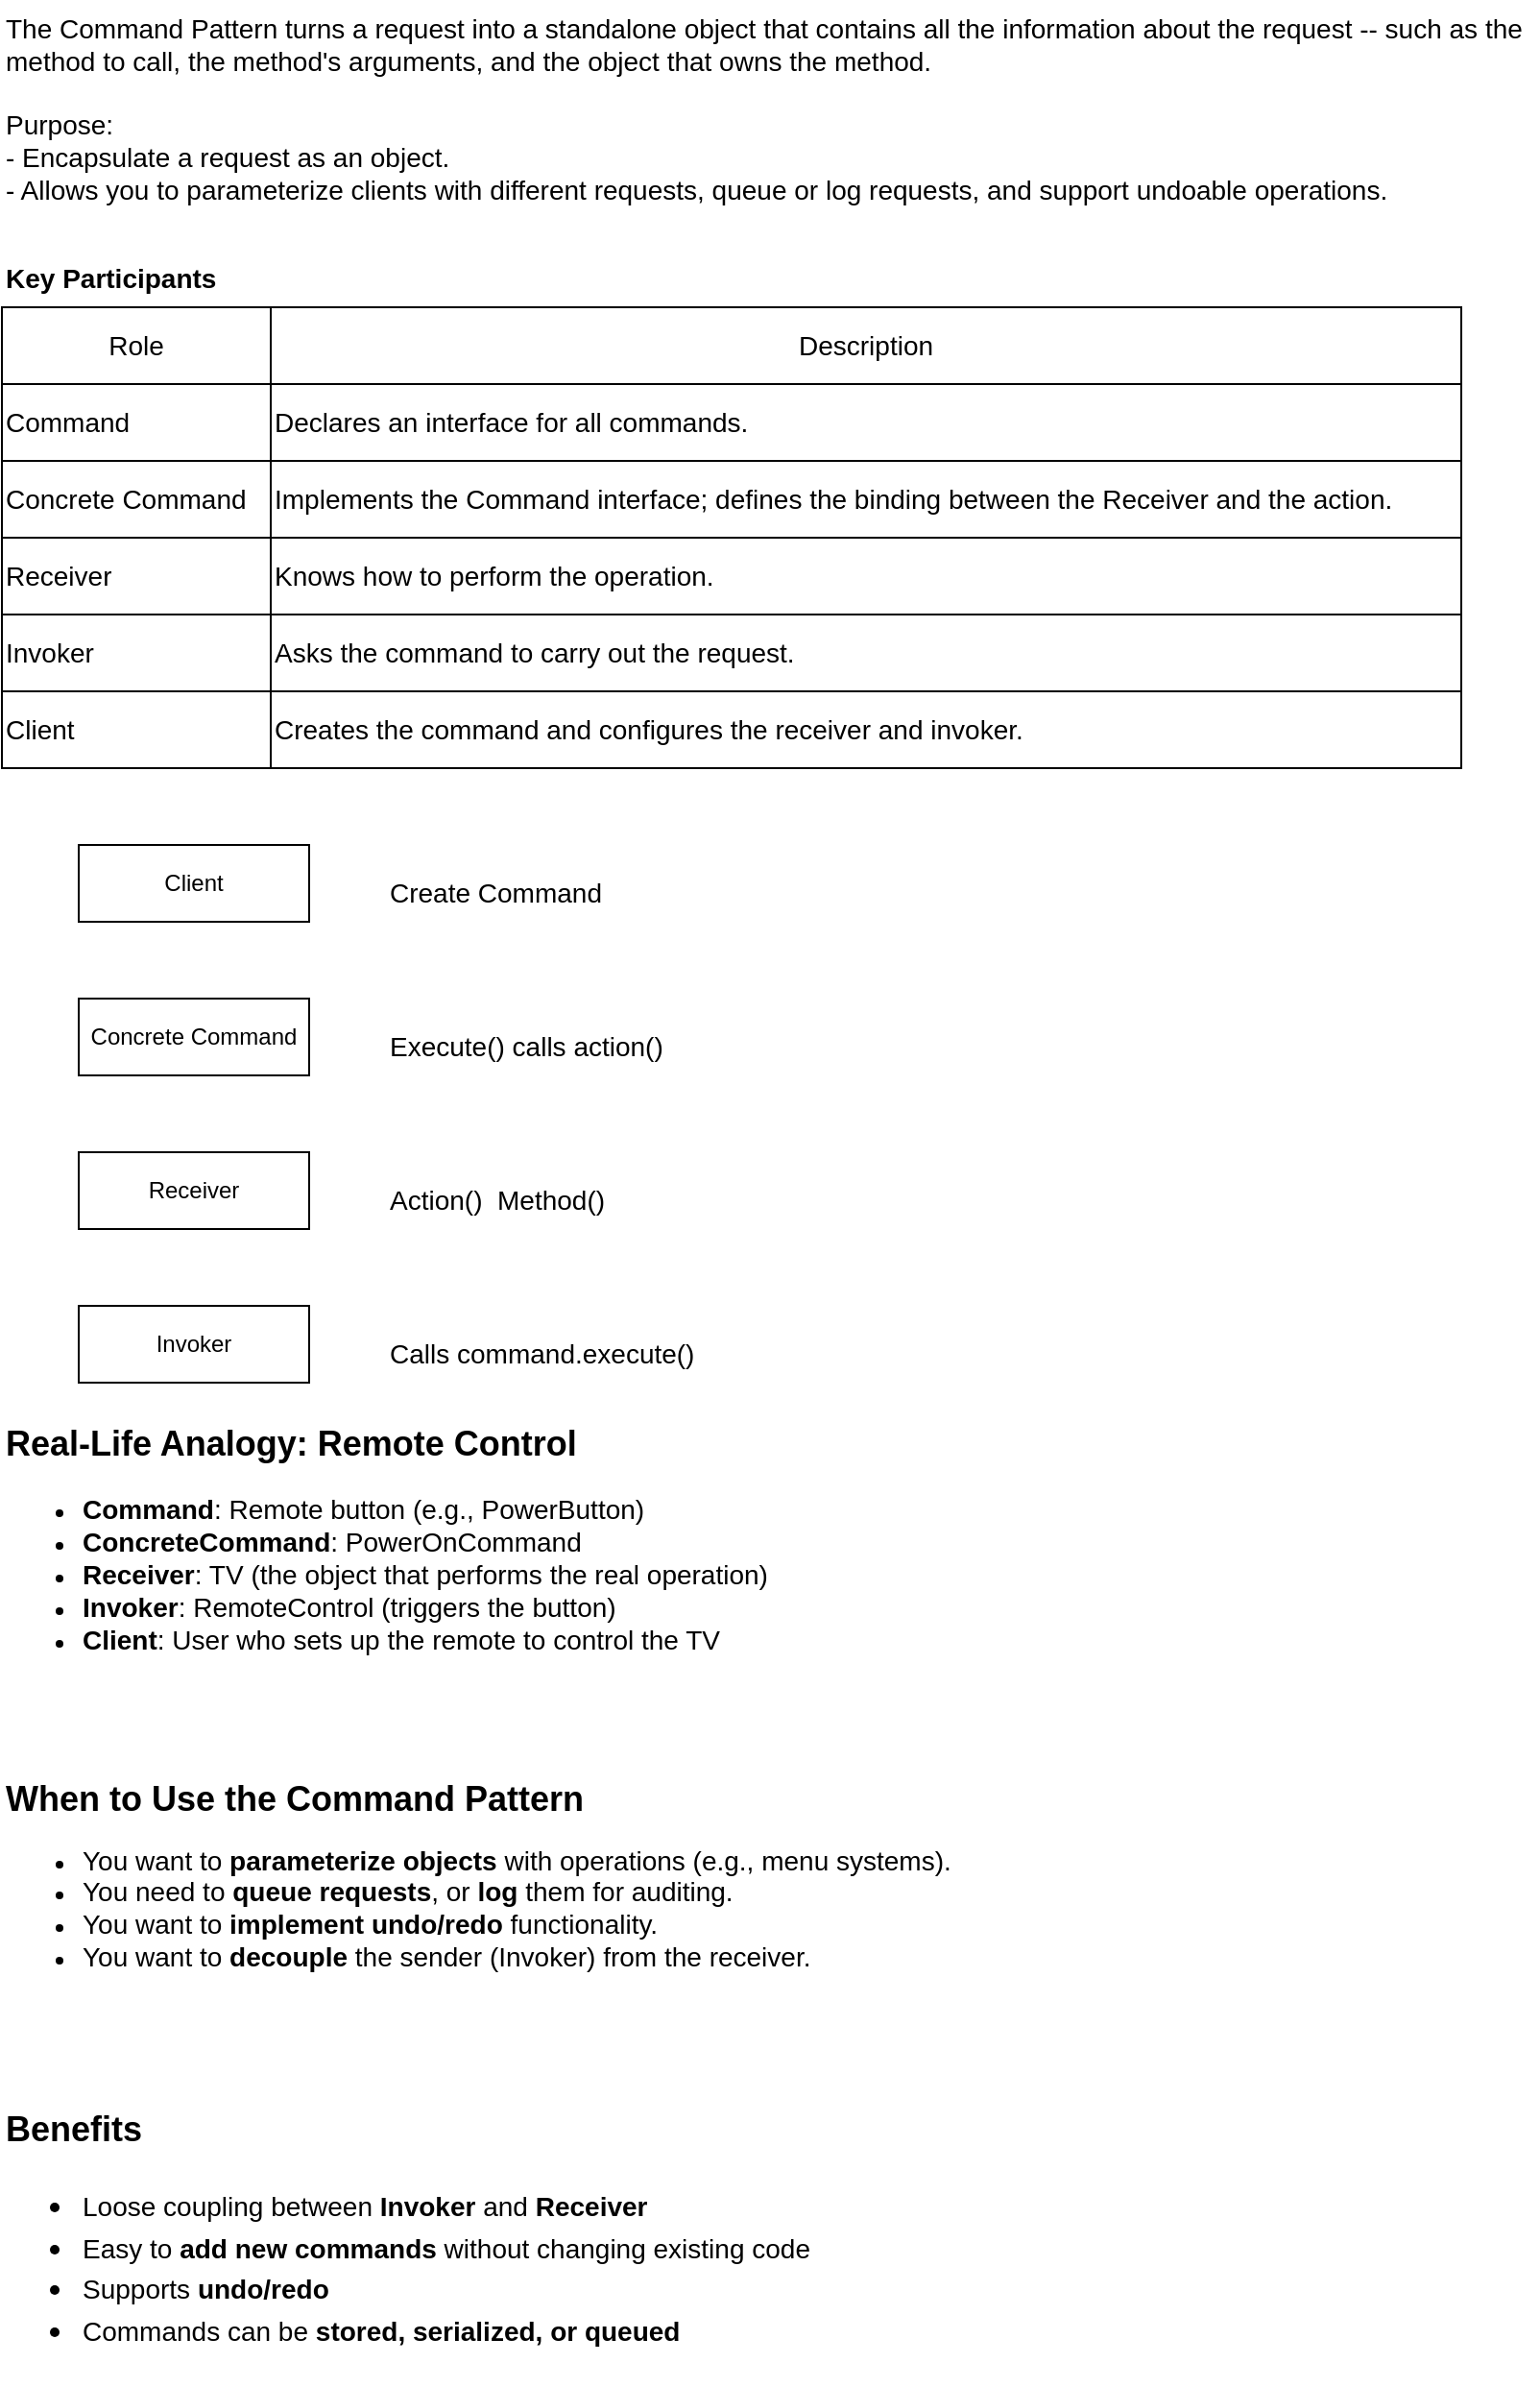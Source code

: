 <mxfile version="28.1.1">
  <diagram name="Page-1" id="tlizApVb3Lmp3QC3Klox">
    <mxGraphModel dx="1034" dy="570" grid="1" gridSize="10" guides="1" tooltips="1" connect="1" arrows="1" fold="1" page="1" pageScale="1" pageWidth="850" pageHeight="1100" math="0" shadow="0">
      <root>
        <mxCell id="0" />
        <mxCell id="1" parent="0" />
        <mxCell id="IFPszP2dh0mQ25aJr4DG-1" value="The Command Pattern turns a request into a standalone object that contains all the information about the request -- such as the method to call, the method&#39;s arguments, and the object that owns the method.&#xa;&#xa;Purpose:&#xa;- Encapsulate a request as an object.&#xa;- Allows you to parameterize clients with different requests, queue or log requests, and support undoable operations." style="text;whiteSpace=wrap;fontSize=14;" vertex="1" parent="1">
          <mxGeometry x="40" y="40" width="800" height="120" as="geometry" />
        </mxCell>
        <mxCell id="IFPszP2dh0mQ25aJr4DG-2" value="&lt;b&gt;Key Participants&lt;/b&gt;" style="text;html=1;align=left;verticalAlign=middle;whiteSpace=wrap;rounded=0;fontSize=14;" vertex="1" parent="1">
          <mxGeometry x="40" y="170" width="800" height="30" as="geometry" />
        </mxCell>
        <mxCell id="IFPszP2dh0mQ25aJr4DG-3" value="" style="shape=table;startSize=0;container=1;collapsible=0;childLayout=tableLayout;" vertex="1" parent="1">
          <mxGeometry x="40" y="200" width="760" height="240" as="geometry" />
        </mxCell>
        <mxCell id="IFPszP2dh0mQ25aJr4DG-4" value="" style="shape=tableRow;horizontal=0;startSize=0;swimlaneHead=0;swimlaneBody=0;strokeColor=inherit;top=0;left=0;bottom=0;right=0;collapsible=0;dropTarget=0;fillColor=none;points=[[0,0.5],[1,0.5]];portConstraint=eastwest;" vertex="1" parent="IFPszP2dh0mQ25aJr4DG-3">
          <mxGeometry width="760" height="40" as="geometry" />
        </mxCell>
        <mxCell id="IFPszP2dh0mQ25aJr4DG-5" value="&lt;font style=&quot;font-size: 14px;&quot;&gt;Role&lt;/font&gt;" style="shape=partialRectangle;html=1;whiteSpace=wrap;connectable=0;strokeColor=inherit;overflow=hidden;fillColor=none;top=0;left=0;bottom=0;right=0;pointerEvents=1;" vertex="1" parent="IFPszP2dh0mQ25aJr4DG-4">
          <mxGeometry width="140" height="40" as="geometry">
            <mxRectangle width="140" height="40" as="alternateBounds" />
          </mxGeometry>
        </mxCell>
        <mxCell id="IFPszP2dh0mQ25aJr4DG-6" value="&lt;font style=&quot;font-size: 14px;&quot;&gt;Description&lt;/font&gt;" style="shape=partialRectangle;html=1;whiteSpace=wrap;connectable=0;strokeColor=inherit;overflow=hidden;fillColor=none;top=0;left=0;bottom=0;right=0;pointerEvents=1;" vertex="1" parent="IFPszP2dh0mQ25aJr4DG-4">
          <mxGeometry x="140" width="620" height="40" as="geometry">
            <mxRectangle width="620" height="40" as="alternateBounds" />
          </mxGeometry>
        </mxCell>
        <mxCell id="IFPszP2dh0mQ25aJr4DG-7" value="" style="shape=tableRow;horizontal=0;startSize=0;swimlaneHead=0;swimlaneBody=0;strokeColor=inherit;top=0;left=0;bottom=0;right=0;collapsible=0;dropTarget=0;fillColor=none;points=[[0,0.5],[1,0.5]];portConstraint=eastwest;" vertex="1" parent="IFPszP2dh0mQ25aJr4DG-3">
          <mxGeometry y="40" width="760" height="40" as="geometry" />
        </mxCell>
        <mxCell id="IFPszP2dh0mQ25aJr4DG-8" value="Command" style="shape=partialRectangle;html=1;whiteSpace=wrap;connectable=0;strokeColor=inherit;overflow=hidden;fillColor=none;top=0;left=0;bottom=0;right=0;pointerEvents=1;fontSize=14;align=left;" vertex="1" parent="IFPszP2dh0mQ25aJr4DG-7">
          <mxGeometry width="140" height="40" as="geometry">
            <mxRectangle width="140" height="40" as="alternateBounds" />
          </mxGeometry>
        </mxCell>
        <mxCell id="IFPszP2dh0mQ25aJr4DG-9" value="&lt;font style=&quot;font-size: 14px;&quot;&gt;Declares an interface for all commands.&lt;/font&gt;" style="shape=partialRectangle;html=1;whiteSpace=wrap;connectable=0;strokeColor=inherit;overflow=hidden;fillColor=none;top=0;left=0;bottom=0;right=0;pointerEvents=1;align=left;" vertex="1" parent="IFPszP2dh0mQ25aJr4DG-7">
          <mxGeometry x="140" width="620" height="40" as="geometry">
            <mxRectangle width="620" height="40" as="alternateBounds" />
          </mxGeometry>
        </mxCell>
        <mxCell id="IFPszP2dh0mQ25aJr4DG-10" value="" style="shape=tableRow;horizontal=0;startSize=0;swimlaneHead=0;swimlaneBody=0;strokeColor=inherit;top=0;left=0;bottom=0;right=0;collapsible=0;dropTarget=0;fillColor=none;points=[[0,0.5],[1,0.5]];portConstraint=eastwest;" vertex="1" parent="IFPszP2dh0mQ25aJr4DG-3">
          <mxGeometry y="80" width="760" height="40" as="geometry" />
        </mxCell>
        <mxCell id="IFPszP2dh0mQ25aJr4DG-11" value="Concrete Command" style="shape=partialRectangle;html=1;whiteSpace=wrap;connectable=0;strokeColor=inherit;overflow=hidden;fillColor=none;top=0;left=0;bottom=0;right=0;pointerEvents=1;fontSize=14;align=left;" vertex="1" parent="IFPszP2dh0mQ25aJr4DG-10">
          <mxGeometry width="140" height="40" as="geometry">
            <mxRectangle width="140" height="40" as="alternateBounds" />
          </mxGeometry>
        </mxCell>
        <mxCell id="IFPszP2dh0mQ25aJr4DG-12" value="&lt;font style=&quot;font-size: 14px;&quot;&gt;Implements the Command interface; defines the binding between the Receiver and the action.&lt;/font&gt;" style="shape=partialRectangle;html=1;whiteSpace=wrap;connectable=0;strokeColor=inherit;overflow=hidden;fillColor=none;top=0;left=0;bottom=0;right=0;pointerEvents=1;align=left;" vertex="1" parent="IFPszP2dh0mQ25aJr4DG-10">
          <mxGeometry x="140" width="620" height="40" as="geometry">
            <mxRectangle width="620" height="40" as="alternateBounds" />
          </mxGeometry>
        </mxCell>
        <mxCell id="IFPszP2dh0mQ25aJr4DG-13" value="" style="shape=tableRow;horizontal=0;startSize=0;swimlaneHead=0;swimlaneBody=0;strokeColor=inherit;top=0;left=0;bottom=0;right=0;collapsible=0;dropTarget=0;fillColor=none;points=[[0,0.5],[1,0.5]];portConstraint=eastwest;" vertex="1" parent="IFPszP2dh0mQ25aJr4DG-3">
          <mxGeometry y="120" width="760" height="40" as="geometry" />
        </mxCell>
        <mxCell id="IFPszP2dh0mQ25aJr4DG-14" value="&lt;font style=&quot;font-size: 14px;&quot;&gt;Receiver&lt;/font&gt;" style="shape=partialRectangle;html=1;whiteSpace=wrap;connectable=0;strokeColor=inherit;overflow=hidden;fillColor=none;top=0;left=0;bottom=0;right=0;pointerEvents=1;align=left;" vertex="1" parent="IFPszP2dh0mQ25aJr4DG-13">
          <mxGeometry width="140" height="40" as="geometry">
            <mxRectangle width="140" height="40" as="alternateBounds" />
          </mxGeometry>
        </mxCell>
        <mxCell id="IFPszP2dh0mQ25aJr4DG-15" value="Knows how to perform the operation." style="shape=partialRectangle;html=1;whiteSpace=wrap;connectable=0;strokeColor=inherit;overflow=hidden;fillColor=none;top=0;left=0;bottom=0;right=0;pointerEvents=1;align=left;fontSize=14;" vertex="1" parent="IFPszP2dh0mQ25aJr4DG-13">
          <mxGeometry x="140" width="620" height="40" as="geometry">
            <mxRectangle width="620" height="40" as="alternateBounds" />
          </mxGeometry>
        </mxCell>
        <mxCell id="IFPszP2dh0mQ25aJr4DG-16" value="" style="shape=tableRow;horizontal=0;startSize=0;swimlaneHead=0;swimlaneBody=0;strokeColor=inherit;top=0;left=0;bottom=0;right=0;collapsible=0;dropTarget=0;fillColor=none;points=[[0,0.5],[1,0.5]];portConstraint=eastwest;" vertex="1" parent="IFPszP2dh0mQ25aJr4DG-3">
          <mxGeometry y="160" width="760" height="40" as="geometry" />
        </mxCell>
        <mxCell id="IFPszP2dh0mQ25aJr4DG-17" value="&lt;font style=&quot;font-size: 14px;&quot;&gt;Invoker&lt;/font&gt;" style="shape=partialRectangle;html=1;whiteSpace=wrap;connectable=0;strokeColor=inherit;overflow=hidden;fillColor=none;top=0;left=0;bottom=0;right=0;pointerEvents=1;align=left;" vertex="1" parent="IFPszP2dh0mQ25aJr4DG-16">
          <mxGeometry width="140" height="40" as="geometry">
            <mxRectangle width="140" height="40" as="alternateBounds" />
          </mxGeometry>
        </mxCell>
        <mxCell id="IFPszP2dh0mQ25aJr4DG-18" value="Asks the command to carry out the request." style="shape=partialRectangle;html=1;whiteSpace=wrap;connectable=0;strokeColor=inherit;overflow=hidden;fillColor=none;top=0;left=0;bottom=0;right=0;pointerEvents=1;align=left;fontSize=14;" vertex="1" parent="IFPszP2dh0mQ25aJr4DG-16">
          <mxGeometry x="140" width="620" height="40" as="geometry">
            <mxRectangle width="620" height="40" as="alternateBounds" />
          </mxGeometry>
        </mxCell>
        <mxCell id="IFPszP2dh0mQ25aJr4DG-19" value="" style="shape=tableRow;horizontal=0;startSize=0;swimlaneHead=0;swimlaneBody=0;strokeColor=inherit;top=0;left=0;bottom=0;right=0;collapsible=0;dropTarget=0;fillColor=none;points=[[0,0.5],[1,0.5]];portConstraint=eastwest;" vertex="1" parent="IFPszP2dh0mQ25aJr4DG-3">
          <mxGeometry y="200" width="760" height="40" as="geometry" />
        </mxCell>
        <mxCell id="IFPszP2dh0mQ25aJr4DG-20" value="&lt;font style=&quot;font-size: 14px;&quot;&gt;Client&lt;/font&gt;" style="shape=partialRectangle;html=1;whiteSpace=wrap;connectable=0;strokeColor=inherit;overflow=hidden;fillColor=none;top=0;left=0;bottom=0;right=0;pointerEvents=1;align=left;" vertex="1" parent="IFPszP2dh0mQ25aJr4DG-19">
          <mxGeometry width="140" height="40" as="geometry">
            <mxRectangle width="140" height="40" as="alternateBounds" />
          </mxGeometry>
        </mxCell>
        <mxCell id="IFPszP2dh0mQ25aJr4DG-21" value="Creates the command and configures the receiver and invoker." style="shape=partialRectangle;html=1;whiteSpace=wrap;connectable=0;strokeColor=inherit;overflow=hidden;fillColor=none;top=0;left=0;bottom=0;right=0;pointerEvents=1;align=left;fontSize=14;" vertex="1" parent="IFPszP2dh0mQ25aJr4DG-19">
          <mxGeometry x="140" width="620" height="40" as="geometry">
            <mxRectangle width="620" height="40" as="alternateBounds" />
          </mxGeometry>
        </mxCell>
        <mxCell id="IFPszP2dh0mQ25aJr4DG-26" value="Client" style="html=1;whiteSpace=wrap;" vertex="1" parent="1">
          <mxGeometry x="80" y="480" width="120" height="40" as="geometry" />
        </mxCell>
        <mxCell id="IFPszP2dh0mQ25aJr4DG-27" value="Concrete Command" style="html=1;whiteSpace=wrap;" vertex="1" parent="1">
          <mxGeometry x="80" y="560" width="120" height="40" as="geometry" />
        </mxCell>
        <mxCell id="IFPszP2dh0mQ25aJr4DG-28" value="Receiver" style="html=1;whiteSpace=wrap;" vertex="1" parent="1">
          <mxGeometry x="80" y="640" width="120" height="40" as="geometry" />
        </mxCell>
        <mxCell id="IFPszP2dh0mQ25aJr4DG-30" value="&lt;h2 data-start=&quot;1988&quot; data-end=&quot;2027&quot;&gt;Real-Life Analogy: Remote Control&lt;/h2&gt;&lt;ul data-start=&quot;2029&quot; data-end=&quot;2291&quot;&gt;&lt;li&gt;&lt;font style=&quot;font-size: 14px;&quot;&gt;&lt;strong style=&quot;&quot; data-end=&quot;2042&quot; data-start=&quot;2031&quot;&gt;Command&lt;/strong&gt;: Remote button (e.g., PowerButton)&amp;nbsp;&lt;/font&gt;&lt;/li&gt;&lt;li&gt;&lt;font style=&quot;font-size: 14px;&quot;&gt;&lt;strong data-end=&quot;2099&quot; data-start=&quot;2080&quot;&gt;ConcreteCommand&lt;/strong&gt;: PowerOnCommand&lt;/font&gt;&lt;/li&gt;&lt;li&gt;&lt;font style=&quot;font-size: 14px;&quot;&gt;&lt;strong data-end=&quot;2130&quot; data-start=&quot;2118&quot;&gt;Receiver&lt;/strong&gt;: TV (the object that performs the real operation)&lt;/font&gt;&lt;/li&gt;&lt;li&gt;&lt;font style=&quot;font-size: 14px;&quot;&gt;&lt;strong data-end=&quot;2194&quot; data-start=&quot;2183&quot;&gt;Invoker&lt;/strong&gt;: RemoteControl (triggers the button)&lt;/font&gt;&lt;/li&gt;&lt;li&gt;&lt;font style=&quot;font-size: 14px;&quot;&gt;&lt;strong style=&quot;&quot; data-end=&quot;2244&quot; data-start=&quot;2234&quot;&gt;Client&lt;/strong&gt;: User who sets up the remote to control the TV&lt;/font&gt;&lt;/li&gt;&lt;/ul&gt;" style="text;whiteSpace=wrap;html=1;" vertex="1" parent="1">
          <mxGeometry x="40" y="760" width="760" height="160" as="geometry" />
        </mxCell>
        <mxCell id="IFPszP2dh0mQ25aJr4DG-31" value="Invoker" style="html=1;whiteSpace=wrap;" vertex="1" parent="1">
          <mxGeometry x="80" y="720" width="120" height="40" as="geometry" />
        </mxCell>
        <mxCell id="IFPszP2dh0mQ25aJr4DG-32" value="&lt;font style=&quot;font-size: 18px;&quot;&gt;&lt;b style=&quot;&quot;&gt;When to Use the Command Pattern&lt;/b&gt;&lt;/font&gt;&lt;div&gt;&lt;ul&gt;&lt;li&gt;&lt;font style=&quot;font-size: 14px;&quot;&gt;You want to &lt;b&gt;&lt;span style=&quot;&quot; data-end=&quot;3435&quot; data-start=&quot;3411&quot;&gt;parameterize objects&lt;/span&gt; &lt;/b&gt;with operations (e.g., menu systems).&lt;/font&gt;&lt;/li&gt;&lt;li&gt;&lt;font style=&quot;font-size: 14px;&quot;&gt;You need to &lt;strong data-end=&quot;3506&quot; data-start=&quot;3488&quot;&gt;queue requests&lt;/strong&gt;, or &lt;strong data-end=&quot;3518&quot; data-start=&quot;3511&quot;&gt;log&lt;/strong&gt; them for auditing.&lt;/font&gt;&lt;/li&gt;&lt;li&gt;&lt;font style=&quot;font-size: 14px;&quot;&gt;You want to &lt;strong data-end=&quot;3575&quot; data-start=&quot;3552&quot;&gt;implement undo/redo&lt;/strong&gt; functionality.&lt;/font&gt;&lt;/li&gt;&lt;li&gt;&lt;font style=&quot;font-size: 14px;&quot;&gt;You want to &lt;strong data-end=&quot;3617&quot; data-start=&quot;3605&quot;&gt;decouple&lt;/strong&gt; the sender (Invoker) from the receiver.&lt;/font&gt;&lt;/li&gt;&lt;/ul&gt;&lt;/div&gt;" style="text;whiteSpace=wrap;html=1;" vertex="1" parent="1">
          <mxGeometry x="40" y="960" width="760" height="120" as="geometry" />
        </mxCell>
        <mxCell id="IFPszP2dh0mQ25aJr4DG-34" value="&lt;font style=&quot;font-size: 18px;&quot;&gt;&lt;b&gt;Benefits&lt;/b&gt;&lt;br style=&quot;padding: 0px; margin: 0px; font-size: 14px;&quot;&gt;&lt;ul&gt;&lt;li&gt;&lt;font style=&quot;font-size: 18px;&quot;&gt;&lt;span style=&quot;font-size: 14px;&quot;&gt;Loose coupling between &lt;b&gt;Invoker &lt;/b&gt;and &lt;b&gt;Receiver&lt;/b&gt;&lt;/span&gt;&lt;/font&gt;&lt;/li&gt;&lt;li&gt;&lt;font style=&quot;font-size: 18px;&quot;&gt;&lt;span style=&quot;font-size: 14px;&quot;&gt;Easy to &lt;b&gt;add new commands&lt;/b&gt; without changing existing code&lt;/span&gt;&lt;/font&gt;&lt;/li&gt;&lt;li&gt;&lt;font style=&quot;font-size: 18px;&quot;&gt;&lt;span style=&quot;font-size: 14px;&quot;&gt;Supports &lt;b&gt;undo/redo&lt;/b&gt;&lt;/span&gt;&lt;/font&gt;&lt;/li&gt;&lt;li&gt;&lt;font style=&quot;font-size: 18px;&quot;&gt;&lt;span style=&quot;font-size: 14px;&quot;&gt;Commands can be &lt;b&gt;stored, serialized, or queued&lt;/b&gt;&lt;/span&gt;&lt;/font&gt;&lt;/li&gt;&lt;/ul&gt;&lt;/font&gt;" style="text;html=1;align=left;verticalAlign=middle;whiteSpace=wrap;rounded=0;" vertex="1" parent="1">
          <mxGeometry x="40" y="1140" width="760" height="140" as="geometry" />
        </mxCell>
        <mxCell id="IFPszP2dh0mQ25aJr4DG-35" value="Create Command" style="text;html=1;align=left;verticalAlign=middle;whiteSpace=wrap;rounded=0;fontSize=14;" vertex="1" parent="1">
          <mxGeometry x="240" y="490" width="520" height="30" as="geometry" />
        </mxCell>
        <mxCell id="IFPszP2dh0mQ25aJr4DG-36" value="Execute() calls action()" style="text;html=1;align=left;verticalAlign=middle;whiteSpace=wrap;rounded=0;fontSize=14;" vertex="1" parent="1">
          <mxGeometry x="240" y="570" width="520" height="30" as="geometry" />
        </mxCell>
        <mxCell id="IFPszP2dh0mQ25aJr4DG-37" value="Action()&amp;nbsp; Method()" style="text;html=1;align=left;verticalAlign=middle;whiteSpace=wrap;rounded=0;fontSize=14;" vertex="1" parent="1">
          <mxGeometry x="240" y="650" width="520" height="30" as="geometry" />
        </mxCell>
        <mxCell id="IFPszP2dh0mQ25aJr4DG-38" value="Calls command.execute()" style="text;html=1;align=left;verticalAlign=middle;whiteSpace=wrap;rounded=0;fontSize=14;" vertex="1" parent="1">
          <mxGeometry x="240" y="730" width="520" height="30" as="geometry" />
        </mxCell>
      </root>
    </mxGraphModel>
  </diagram>
</mxfile>
